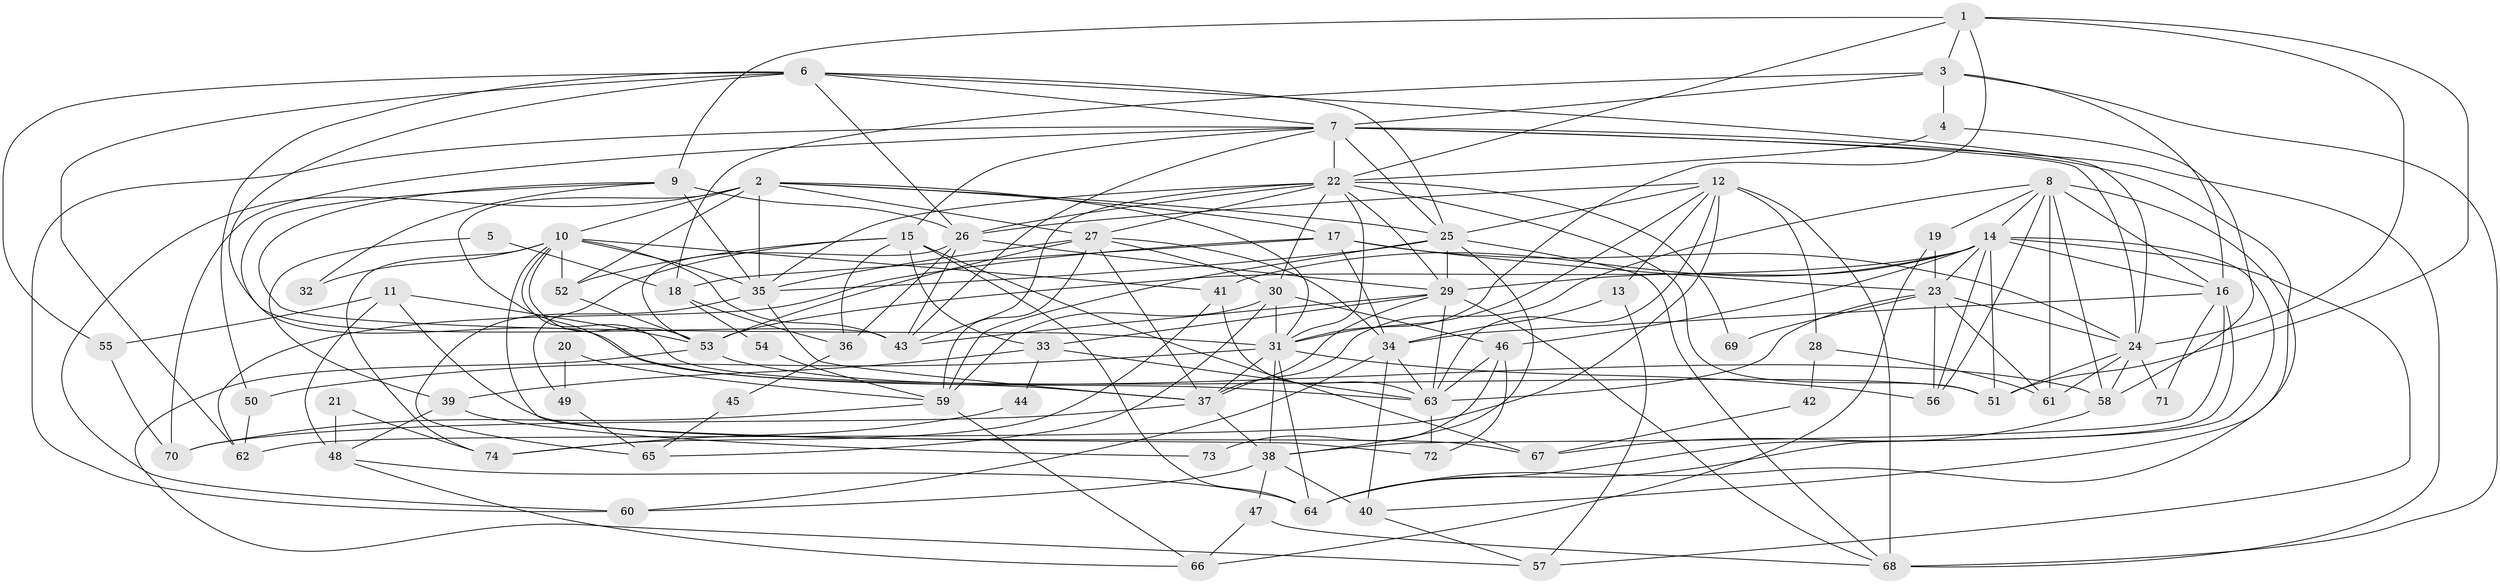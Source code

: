 // original degree distribution, {2: 0.14965986394557823, 3: 0.23129251700680273, 4: 0.30612244897959184, 7: 0.04081632653061224, 5: 0.16326530612244897, 6: 0.09523809523809523, 8: 0.013605442176870748}
// Generated by graph-tools (version 1.1) at 2025/36/03/09/25 02:36:09]
// undirected, 74 vertices, 199 edges
graph export_dot {
graph [start="1"]
  node [color=gray90,style=filled];
  1;
  2;
  3;
  4;
  5;
  6;
  7;
  8;
  9;
  10;
  11;
  12;
  13;
  14;
  15;
  16;
  17;
  18;
  19;
  20;
  21;
  22;
  23;
  24;
  25;
  26;
  27;
  28;
  29;
  30;
  31;
  32;
  33;
  34;
  35;
  36;
  37;
  38;
  39;
  40;
  41;
  42;
  43;
  44;
  45;
  46;
  47;
  48;
  49;
  50;
  51;
  52;
  53;
  54;
  55;
  56;
  57;
  58;
  59;
  60;
  61;
  62;
  63;
  64;
  65;
  66;
  67;
  68;
  69;
  70;
  71;
  72;
  73;
  74;
  1 -- 3 [weight=2.0];
  1 -- 9 [weight=1.0];
  1 -- 22 [weight=1.0];
  1 -- 24 [weight=2.0];
  1 -- 31 [weight=1.0];
  1 -- 51 [weight=1.0];
  2 -- 10 [weight=2.0];
  2 -- 17 [weight=1.0];
  2 -- 25 [weight=1.0];
  2 -- 27 [weight=1.0];
  2 -- 31 [weight=1.0];
  2 -- 35 [weight=1.0];
  2 -- 37 [weight=1.0];
  2 -- 52 [weight=1.0];
  2 -- 60 [weight=1.0];
  3 -- 4 [weight=1.0];
  3 -- 7 [weight=1.0];
  3 -- 16 [weight=1.0];
  3 -- 18 [weight=1.0];
  3 -- 68 [weight=1.0];
  4 -- 22 [weight=1.0];
  4 -- 58 [weight=1.0];
  5 -- 18 [weight=1.0];
  5 -- 39 [weight=1.0];
  6 -- 7 [weight=1.0];
  6 -- 24 [weight=1.0];
  6 -- 25 [weight=1.0];
  6 -- 26 [weight=1.0];
  6 -- 43 [weight=1.0];
  6 -- 50 [weight=1.0];
  6 -- 55 [weight=1.0];
  6 -- 62 [weight=1.0];
  7 -- 15 [weight=1.0];
  7 -- 22 [weight=1.0];
  7 -- 24 [weight=1.0];
  7 -- 25 [weight=1.0];
  7 -- 43 [weight=1.0];
  7 -- 60 [weight=1.0];
  7 -- 64 [weight=1.0];
  7 -- 68 [weight=1.0];
  7 -- 70 [weight=1.0];
  8 -- 14 [weight=1.0];
  8 -- 16 [weight=1.0];
  8 -- 19 [weight=1.0];
  8 -- 37 [weight=1.0];
  8 -- 40 [weight=1.0];
  8 -- 56 [weight=1.0];
  8 -- 58 [weight=1.0];
  8 -- 61 [weight=1.0];
  9 -- 26 [weight=1.0];
  9 -- 31 [weight=1.0];
  9 -- 32 [weight=1.0];
  9 -- 35 [weight=2.0];
  9 -- 63 [weight=1.0];
  10 -- 32 [weight=1.0];
  10 -- 35 [weight=1.0];
  10 -- 41 [weight=1.0];
  10 -- 43 [weight=1.0];
  10 -- 51 [weight=1.0];
  10 -- 52 [weight=1.0];
  10 -- 53 [weight=1.0];
  10 -- 72 [weight=1.0];
  10 -- 74 [weight=1.0];
  11 -- 48 [weight=1.0];
  11 -- 53 [weight=1.0];
  11 -- 55 [weight=1.0];
  11 -- 67 [weight=1.0];
  12 -- 13 [weight=1.0];
  12 -- 25 [weight=1.0];
  12 -- 26 [weight=2.0];
  12 -- 28 [weight=1.0];
  12 -- 31 [weight=1.0];
  12 -- 62 [weight=1.0];
  12 -- 63 [weight=1.0];
  12 -- 68 [weight=3.0];
  13 -- 34 [weight=1.0];
  13 -- 57 [weight=1.0];
  14 -- 16 [weight=1.0];
  14 -- 23 [weight=1.0];
  14 -- 29 [weight=1.0];
  14 -- 41 [weight=1.0];
  14 -- 46 [weight=1.0];
  14 -- 51 [weight=1.0];
  14 -- 53 [weight=3.0];
  14 -- 56 [weight=1.0];
  14 -- 57 [weight=1.0];
  14 -- 64 [weight=1.0];
  15 -- 33 [weight=1.0];
  15 -- 36 [weight=1.0];
  15 -- 49 [weight=1.0];
  15 -- 52 [weight=1.0];
  15 -- 64 [weight=2.0];
  15 -- 67 [weight=1.0];
  16 -- 34 [weight=1.0];
  16 -- 38 [weight=1.0];
  16 -- 64 [weight=1.0];
  16 -- 71 [weight=1.0];
  17 -- 18 [weight=1.0];
  17 -- 23 [weight=1.0];
  17 -- 24 [weight=1.0];
  17 -- 34 [weight=1.0];
  17 -- 62 [weight=1.0];
  18 -- 36 [weight=1.0];
  18 -- 54 [weight=1.0];
  19 -- 23 [weight=1.0];
  19 -- 66 [weight=1.0];
  20 -- 49 [weight=1.0];
  20 -- 59 [weight=1.0];
  21 -- 48 [weight=1.0];
  21 -- 74 [weight=1.0];
  22 -- 26 [weight=1.0];
  22 -- 27 [weight=2.0];
  22 -- 29 [weight=1.0];
  22 -- 30 [weight=2.0];
  22 -- 31 [weight=2.0];
  22 -- 35 [weight=1.0];
  22 -- 43 [weight=1.0];
  22 -- 51 [weight=1.0];
  22 -- 69 [weight=1.0];
  23 -- 24 [weight=1.0];
  23 -- 56 [weight=1.0];
  23 -- 61 [weight=1.0];
  23 -- 63 [weight=2.0];
  23 -- 69 [weight=1.0];
  24 -- 51 [weight=1.0];
  24 -- 58 [weight=1.0];
  24 -- 61 [weight=1.0];
  24 -- 71 [weight=1.0];
  25 -- 29 [weight=1.0];
  25 -- 35 [weight=1.0];
  25 -- 38 [weight=2.0];
  25 -- 59 [weight=1.0];
  25 -- 68 [weight=1.0];
  26 -- 29 [weight=1.0];
  26 -- 36 [weight=1.0];
  26 -- 43 [weight=1.0];
  26 -- 53 [weight=1.0];
  27 -- 30 [weight=1.0];
  27 -- 34 [weight=1.0];
  27 -- 35 [weight=1.0];
  27 -- 37 [weight=1.0];
  27 -- 53 [weight=1.0];
  27 -- 59 [weight=1.0];
  28 -- 42 [weight=1.0];
  28 -- 61 [weight=1.0];
  29 -- 33 [weight=1.0];
  29 -- 37 [weight=1.0];
  29 -- 43 [weight=1.0];
  29 -- 63 [weight=3.0];
  29 -- 68 [weight=1.0];
  30 -- 31 [weight=2.0];
  30 -- 46 [weight=1.0];
  30 -- 59 [weight=1.0];
  30 -- 65 [weight=1.0];
  31 -- 37 [weight=1.0];
  31 -- 38 [weight=1.0];
  31 -- 50 [weight=1.0];
  31 -- 56 [weight=1.0];
  31 -- 64 [weight=1.0];
  33 -- 39 [weight=1.0];
  33 -- 44 [weight=1.0];
  33 -- 63 [weight=1.0];
  34 -- 40 [weight=2.0];
  34 -- 60 [weight=1.0];
  34 -- 63 [weight=1.0];
  35 -- 37 [weight=1.0];
  35 -- 65 [weight=1.0];
  36 -- 45 [weight=1.0];
  37 -- 38 [weight=2.0];
  37 -- 70 [weight=1.0];
  38 -- 40 [weight=1.0];
  38 -- 47 [weight=1.0];
  38 -- 60 [weight=1.0];
  39 -- 48 [weight=1.0];
  39 -- 73 [weight=1.0];
  40 -- 57 [weight=1.0];
  41 -- 63 [weight=1.0];
  41 -- 74 [weight=1.0];
  42 -- 67 [weight=1.0];
  44 -- 74 [weight=1.0];
  45 -- 65 [weight=1.0];
  46 -- 63 [weight=2.0];
  46 -- 72 [weight=1.0];
  46 -- 73 [weight=1.0];
  47 -- 66 [weight=1.0];
  47 -- 68 [weight=1.0];
  48 -- 64 [weight=1.0];
  48 -- 66 [weight=1.0];
  49 -- 65 [weight=1.0];
  50 -- 62 [weight=1.0];
  52 -- 53 [weight=1.0];
  53 -- 57 [weight=1.0];
  53 -- 58 [weight=1.0];
  54 -- 59 [weight=1.0];
  55 -- 70 [weight=1.0];
  58 -- 67 [weight=1.0];
  59 -- 66 [weight=1.0];
  59 -- 70 [weight=1.0];
  63 -- 72 [weight=1.0];
}
